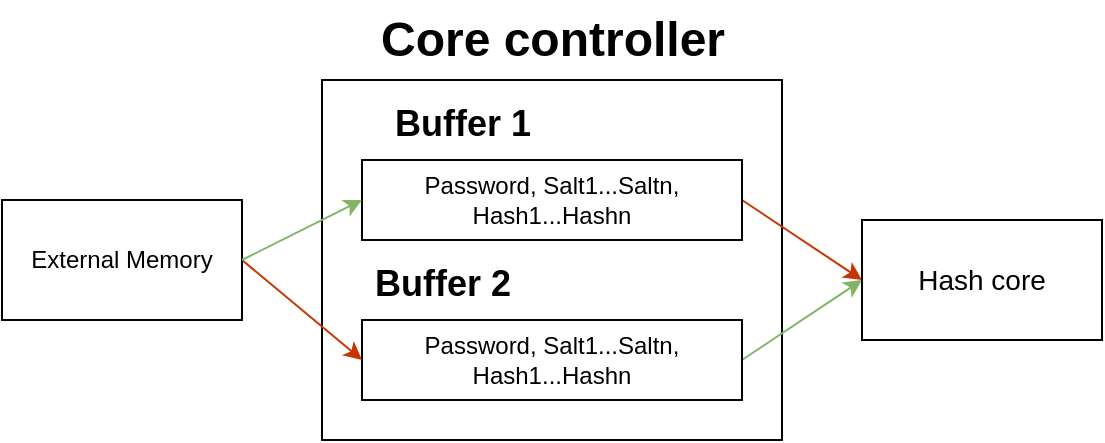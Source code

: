 <mxfile version="22.0.0" type="device">
  <diagram name="Page-1" id="NbJdueskdxbgubcl_R5I">
    <mxGraphModel dx="922" dy="473" grid="1" gridSize="10" guides="1" tooltips="1" connect="1" arrows="1" fold="1" page="1" pageScale="1" pageWidth="850" pageHeight="1100" math="0" shadow="0">
      <root>
        <mxCell id="0" />
        <mxCell id="1" parent="0" />
        <mxCell id="IPOeObjtuyeyihLrWlBP-1" value="" style="rounded=0;whiteSpace=wrap;html=1;" vertex="1" parent="1">
          <mxGeometry x="300" y="540" width="230" height="180" as="geometry" />
        </mxCell>
        <mxCell id="IPOeObjtuyeyihLrWlBP-30" style="edgeStyle=none;rounded=0;orthogonalLoop=1;jettySize=auto;html=1;exitX=1;exitY=0.5;exitDx=0;exitDy=0;entryX=0;entryY=0.5;entryDx=0;entryDy=0;fillColor=#fa6800;strokeColor=#C73500;" edge="1" parent="1" source="IPOeObjtuyeyihLrWlBP-2" target="IPOeObjtuyeyihLrWlBP-16">
          <mxGeometry relative="1" as="geometry" />
        </mxCell>
        <mxCell id="IPOeObjtuyeyihLrWlBP-2" value="Password, Salt1...Saltn, Hash1...Hashn" style="rounded=0;whiteSpace=wrap;html=1;" vertex="1" parent="1">
          <mxGeometry x="320" y="580" width="190" height="40" as="geometry" />
        </mxCell>
        <mxCell id="IPOeObjtuyeyihLrWlBP-27" style="edgeStyle=none;rounded=0;orthogonalLoop=1;jettySize=auto;html=1;exitX=1;exitY=0.5;exitDx=0;exitDy=0;entryX=0;entryY=0.5;entryDx=0;entryDy=0;fillColor=#d5e8d4;strokeColor=#82b366;" edge="1" parent="1" source="IPOeObjtuyeyihLrWlBP-3" target="IPOeObjtuyeyihLrWlBP-16">
          <mxGeometry relative="1" as="geometry" />
        </mxCell>
        <mxCell id="IPOeObjtuyeyihLrWlBP-3" value="Password, Salt1...Saltn, Hash1...Hashn" style="rounded=0;whiteSpace=wrap;html=1;" vertex="1" parent="1">
          <mxGeometry x="320" y="660" width="190" height="40" as="geometry" />
        </mxCell>
        <mxCell id="IPOeObjtuyeyihLrWlBP-5" value="Core controller" style="text;strokeColor=none;fillColor=none;html=1;fontSize=24;fontStyle=1;verticalAlign=middle;align=center;" vertex="1" parent="1">
          <mxGeometry x="365" y="500" width="100" height="40" as="geometry" />
        </mxCell>
        <mxCell id="IPOeObjtuyeyihLrWlBP-6" value="&lt;font style=&quot;font-size: 18px;&quot;&gt;Buffer 1&lt;/font&gt;" style="text;strokeColor=none;fillColor=none;html=1;fontSize=24;fontStyle=1;verticalAlign=middle;align=center;" vertex="1" parent="1">
          <mxGeometry x="320" y="540" width="100" height="40" as="geometry" />
        </mxCell>
        <mxCell id="IPOeObjtuyeyihLrWlBP-7" value="&lt;font style=&quot;font-size: 18px;&quot;&gt;Buffer 2&lt;/font&gt;" style="text;strokeColor=none;fillColor=none;html=1;fontSize=24;fontStyle=1;verticalAlign=middle;align=center;" vertex="1" parent="1">
          <mxGeometry x="320" y="625" width="80" height="30" as="geometry" />
        </mxCell>
        <mxCell id="IPOeObjtuyeyihLrWlBP-16" value="&lt;font style=&quot;font-size: 14px;&quot;&gt;Hash core&lt;/font&gt;" style="rounded=0;whiteSpace=wrap;html=1;" vertex="1" parent="1">
          <mxGeometry x="570" y="610" width="120" height="60" as="geometry" />
        </mxCell>
        <mxCell id="IPOeObjtuyeyihLrWlBP-29" style="edgeStyle=none;rounded=0;orthogonalLoop=1;jettySize=auto;html=1;exitX=1;exitY=0.5;exitDx=0;exitDy=0;entryX=0;entryY=0.5;entryDx=0;entryDy=0;fillColor=#fa6800;strokeColor=#C73500;" edge="1" parent="1" source="IPOeObjtuyeyihLrWlBP-24" target="IPOeObjtuyeyihLrWlBP-3">
          <mxGeometry relative="1" as="geometry" />
        </mxCell>
        <mxCell id="IPOeObjtuyeyihLrWlBP-24" value="External Memory" style="rounded=0;whiteSpace=wrap;html=1;" vertex="1" parent="1">
          <mxGeometry x="140" y="600" width="120" height="60" as="geometry" />
        </mxCell>
        <mxCell id="IPOeObjtuyeyihLrWlBP-25" value="" style="endArrow=classic;html=1;rounded=0;exitX=1;exitY=0.5;exitDx=0;exitDy=0;entryX=0;entryY=0.5;entryDx=0;entryDy=0;fillColor=#d5e8d4;strokeColor=#82b366;" edge="1" parent="1" source="IPOeObjtuyeyihLrWlBP-24" target="IPOeObjtuyeyihLrWlBP-2">
          <mxGeometry width="50" height="50" relative="1" as="geometry">
            <mxPoint x="400" y="690" as="sourcePoint" />
            <mxPoint x="450" y="640" as="targetPoint" />
          </mxGeometry>
        </mxCell>
      </root>
    </mxGraphModel>
  </diagram>
</mxfile>
